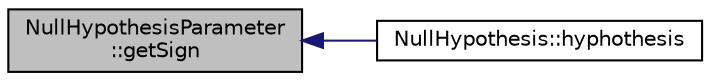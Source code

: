 digraph "NullHypothesisParameter::getSign"
{
  bgcolor="transparent";
  edge [fontname="Helvetica",fontsize="10",labelfontname="Helvetica",labelfontsize="10"];
  node [fontname="Helvetica",fontsize="10",shape=record];
  rankdir="LR";
  Node11 [label="NullHypothesisParameter\l::getSign",height=0.2,width=0.4,color="black", fillcolor="grey75", style="filled", fontcolor="black"];
  Node11 -> Node12 [dir="back",color="midnightblue",fontsize="10",style="solid",fontname="Helvetica"];
  Node12 [label="NullHypothesis::hyphothesis",height=0.2,width=0.4,color="black",URL="$class_null_hypothesis.html#a174eefddec16be350423e01a3bb5025d",tooltip="가설검정을 수행합니다. "];
}
